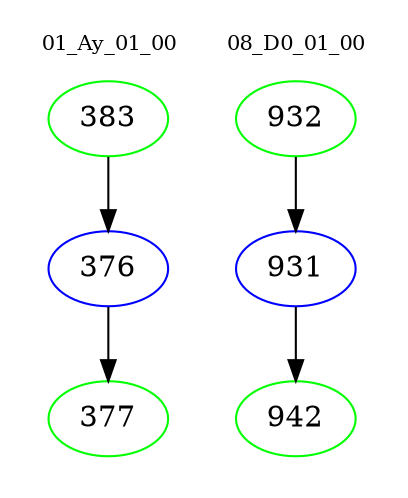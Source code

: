 digraph{
subgraph cluster_0 {
color = white
label = "01_Ay_01_00";
fontsize=10;
T0_383 [label="383", color="green"]
T0_383 -> T0_376 [color="black"]
T0_376 [label="376", color="blue"]
T0_376 -> T0_377 [color="black"]
T0_377 [label="377", color="green"]
}
subgraph cluster_1 {
color = white
label = "08_D0_01_00";
fontsize=10;
T1_932 [label="932", color="green"]
T1_932 -> T1_931 [color="black"]
T1_931 [label="931", color="blue"]
T1_931 -> T1_942 [color="black"]
T1_942 [label="942", color="green"]
}
}

